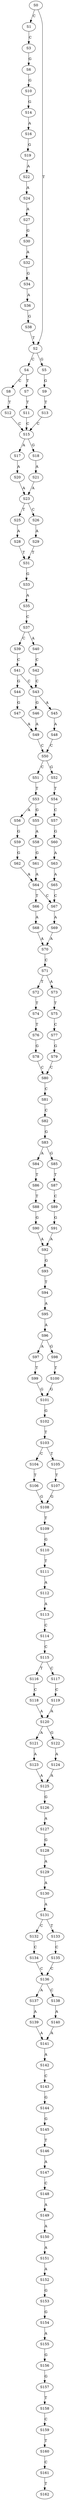 strict digraph  {
	S0 -> S1 [ label = C ];
	S0 -> S2 [ label = T ];
	S1 -> S3 [ label = C ];
	S2 -> S4 [ label = C ];
	S2 -> S5 [ label = G ];
	S3 -> S6 [ label = G ];
	S4 -> S7 [ label = T ];
	S4 -> S8 [ label = C ];
	S5 -> S9 [ label = G ];
	S6 -> S10 [ label = G ];
	S7 -> S11 [ label = T ];
	S8 -> S12 [ label = T ];
	S9 -> S13 [ label = T ];
	S10 -> S14 [ label = G ];
	S11 -> S15 [ label = C ];
	S12 -> S15 [ label = C ];
	S13 -> S15 [ label = C ];
	S14 -> S16 [ label = A ];
	S15 -> S17 [ label = A ];
	S15 -> S18 [ label = G ];
	S16 -> S19 [ label = G ];
	S17 -> S20 [ label = A ];
	S18 -> S21 [ label = A ];
	S19 -> S22 [ label = A ];
	S20 -> S23 [ label = A ];
	S21 -> S23 [ label = A ];
	S22 -> S24 [ label = A ];
	S23 -> S25 [ label = T ];
	S23 -> S26 [ label = C ];
	S24 -> S27 [ label = A ];
	S25 -> S28 [ label = A ];
	S26 -> S29 [ label = A ];
	S27 -> S30 [ label = G ];
	S28 -> S31 [ label = T ];
	S29 -> S31 [ label = T ];
	S30 -> S32 [ label = A ];
	S31 -> S33 [ label = G ];
	S32 -> S34 [ label = G ];
	S33 -> S35 [ label = A ];
	S34 -> S36 [ label = A ];
	S35 -> S37 [ label = C ];
	S36 -> S38 [ label = G ];
	S37 -> S39 [ label = C ];
	S37 -> S40 [ label = A ];
	S38 -> S2 [ label = T ];
	S39 -> S41 [ label = C ];
	S40 -> S42 [ label = C ];
	S41 -> S43 [ label = C ];
	S41 -> S44 [ label = G ];
	S42 -> S43 [ label = C ];
	S43 -> S45 [ label = A ];
	S43 -> S46 [ label = G ];
	S44 -> S47 [ label = G ];
	S45 -> S48 [ label = A ];
	S46 -> S49 [ label = A ];
	S47 -> S49 [ label = A ];
	S48 -> S50 [ label = C ];
	S49 -> S50 [ label = C ];
	S50 -> S51 [ label = C ];
	S50 -> S52 [ label = G ];
	S51 -> S53 [ label = T ];
	S52 -> S54 [ label = T ];
	S53 -> S55 [ label = G ];
	S53 -> S56 [ label = A ];
	S54 -> S57 [ label = C ];
	S55 -> S58 [ label = A ];
	S56 -> S59 [ label = G ];
	S57 -> S60 [ label = G ];
	S58 -> S61 [ label = G ];
	S59 -> S62 [ label = G ];
	S60 -> S63 [ label = A ];
	S61 -> S64 [ label = A ];
	S62 -> S64 [ label = A ];
	S63 -> S65 [ label = A ];
	S64 -> S66 [ label = T ];
	S64 -> S67 [ label = C ];
	S65 -> S67 [ label = C ];
	S66 -> S68 [ label = A ];
	S67 -> S69 [ label = A ];
	S68 -> S70 [ label = A ];
	S69 -> S70 [ label = A ];
	S70 -> S71 [ label = C ];
	S71 -> S72 [ label = T ];
	S71 -> S73 [ label = A ];
	S72 -> S74 [ label = T ];
	S73 -> S75 [ label = T ];
	S74 -> S76 [ label = T ];
	S75 -> S77 [ label = C ];
	S76 -> S78 [ label = G ];
	S77 -> S79 [ label = G ];
	S78 -> S80 [ label = C ];
	S79 -> S80 [ label = C ];
	S80 -> S81 [ label = C ];
	S81 -> S82 [ label = C ];
	S82 -> S83 [ label = G ];
	S83 -> S84 [ label = A ];
	S83 -> S85 [ label = G ];
	S84 -> S86 [ label = T ];
	S85 -> S87 [ label = T ];
	S86 -> S88 [ label = T ];
	S87 -> S89 [ label = C ];
	S88 -> S90 [ label = G ];
	S89 -> S91 [ label = G ];
	S90 -> S92 [ label = A ];
	S91 -> S92 [ label = A ];
	S92 -> S93 [ label = G ];
	S93 -> S94 [ label = T ];
	S94 -> S95 [ label = A ];
	S95 -> S96 [ label = A ];
	S96 -> S97 [ label = A ];
	S96 -> S98 [ label = G ];
	S97 -> S99 [ label = T ];
	S98 -> S100 [ label = T ];
	S99 -> S101 [ label = G ];
	S100 -> S101 [ label = G ];
	S101 -> S102 [ label = G ];
	S102 -> S103 [ label = T ];
	S103 -> S104 [ label = C ];
	S103 -> S105 [ label = T ];
	S104 -> S106 [ label = T ];
	S105 -> S107 [ label = T ];
	S106 -> S108 [ label = G ];
	S107 -> S108 [ label = G ];
	S108 -> S109 [ label = T ];
	S109 -> S110 [ label = G ];
	S110 -> S111 [ label = T ];
	S111 -> S112 [ label = A ];
	S112 -> S113 [ label = A ];
	S113 -> S114 [ label = C ];
	S114 -> S115 [ label = C ];
	S115 -> S116 [ label = T ];
	S115 -> S117 [ label = C ];
	S116 -> S118 [ label = C ];
	S117 -> S119 [ label = C ];
	S118 -> S120 [ label = A ];
	S119 -> S120 [ label = A ];
	S120 -> S121 [ label = A ];
	S120 -> S122 [ label = G ];
	S121 -> S123 [ label = A ];
	S122 -> S124 [ label = A ];
	S123 -> S125 [ label = A ];
	S124 -> S125 [ label = A ];
	S125 -> S126 [ label = G ];
	S126 -> S127 [ label = A ];
	S127 -> S128 [ label = G ];
	S128 -> S129 [ label = A ];
	S129 -> S130 [ label = A ];
	S130 -> S131 [ label = A ];
	S131 -> S132 [ label = C ];
	S131 -> S133 [ label = T ];
	S132 -> S134 [ label = C ];
	S133 -> S135 [ label = C ];
	S134 -> S136 [ label = C ];
	S135 -> S136 [ label = C ];
	S136 -> S137 [ label = A ];
	S136 -> S138 [ label = C ];
	S137 -> S139 [ label = A ];
	S138 -> S140 [ label = A ];
	S139 -> S141 [ label = A ];
	S140 -> S141 [ label = A ];
	S141 -> S142 [ label = A ];
	S142 -> S143 [ label = C ];
	S143 -> S144 [ label = G ];
	S144 -> S145 [ label = G ];
	S145 -> S146 [ label = T ];
	S146 -> S147 [ label = A ];
	S147 -> S148 [ label = C ];
	S148 -> S149 [ label = A ];
	S149 -> S150 [ label = A ];
	S150 -> S151 [ label = A ];
	S151 -> S152 [ label = A ];
	S152 -> S153 [ label = G ];
	S153 -> S154 [ label = G ];
	S154 -> S155 [ label = A ];
	S155 -> S156 [ label = G ];
	S156 -> S157 [ label = G ];
	S157 -> S158 [ label = T ];
	S158 -> S159 [ label = C ];
	S159 -> S160 [ label = T ];
	S160 -> S161 [ label = C ];
	S161 -> S162 [ label = T ];
}
